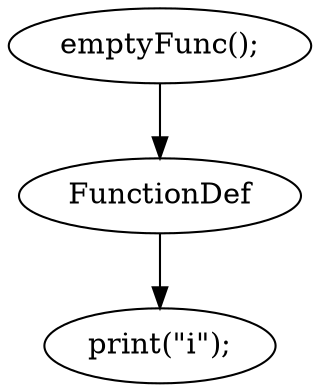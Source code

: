 digraph {
"0" [label="FunctionDef"] 
"1" [label="print(\"i\");\n"] 
"2" [label="emptyFunc();\n"] 
"0" -> "1" [label=""] 
"2" -> "0" [label=""] 
}
